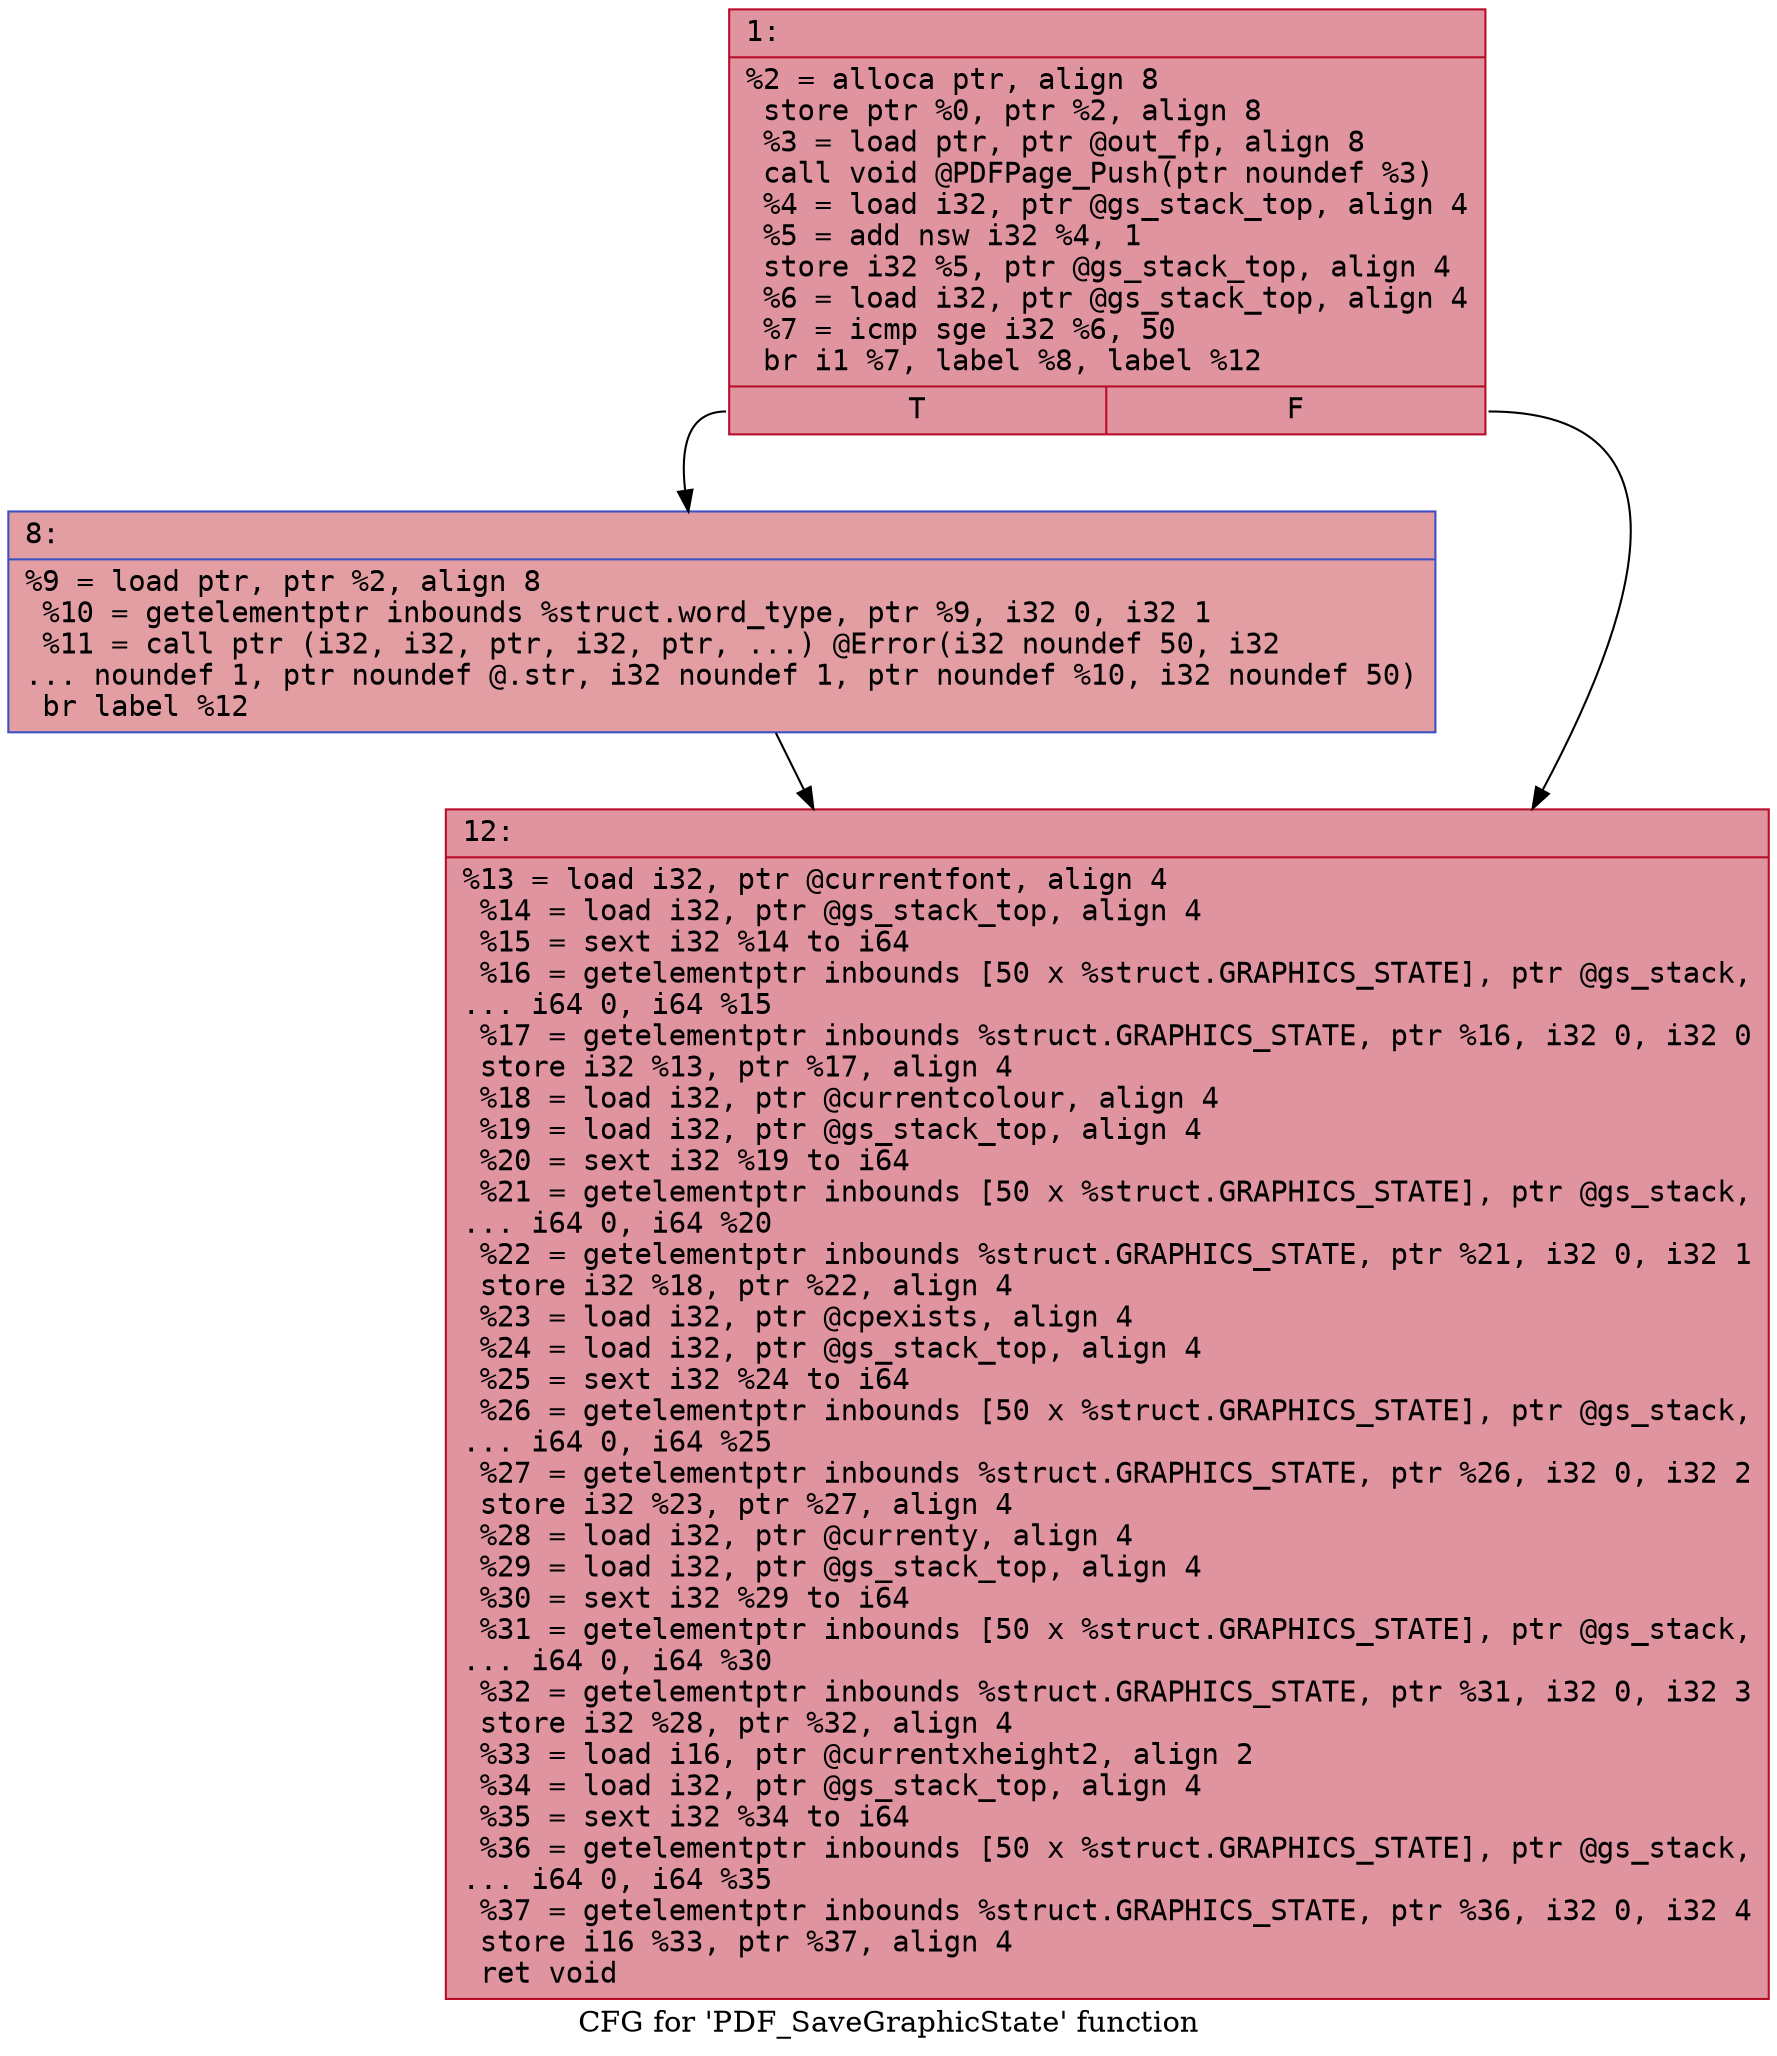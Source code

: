 digraph "CFG for 'PDF_SaveGraphicState' function" {
	label="CFG for 'PDF_SaveGraphicState' function";

	Node0x600001620690 [shape=record,color="#b70d28ff", style=filled, fillcolor="#b70d2870" fontname="Courier",label="{1:\l|  %2 = alloca ptr, align 8\l  store ptr %0, ptr %2, align 8\l  %3 = load ptr, ptr @out_fp, align 8\l  call void @PDFPage_Push(ptr noundef %3)\l  %4 = load i32, ptr @gs_stack_top, align 4\l  %5 = add nsw i32 %4, 1\l  store i32 %5, ptr @gs_stack_top, align 4\l  %6 = load i32, ptr @gs_stack_top, align 4\l  %7 = icmp sge i32 %6, 50\l  br i1 %7, label %8, label %12\l|{<s0>T|<s1>F}}"];
	Node0x600001620690:s0 -> Node0x6000016206e0[tooltip="1 -> 8\nProbability 50.00%" ];
	Node0x600001620690:s1 -> Node0x600001620730[tooltip="1 -> 12\nProbability 50.00%" ];
	Node0x6000016206e0 [shape=record,color="#3d50c3ff", style=filled, fillcolor="#be242e70" fontname="Courier",label="{8:\l|  %9 = load ptr, ptr %2, align 8\l  %10 = getelementptr inbounds %struct.word_type, ptr %9, i32 0, i32 1\l  %11 = call ptr (i32, i32, ptr, i32, ptr, ...) @Error(i32 noundef 50, i32\l... noundef 1, ptr noundef @.str, i32 noundef 1, ptr noundef %10, i32 noundef 50)\l  br label %12\l}"];
	Node0x6000016206e0 -> Node0x600001620730[tooltip="8 -> 12\nProbability 100.00%" ];
	Node0x600001620730 [shape=record,color="#b70d28ff", style=filled, fillcolor="#b70d2870" fontname="Courier",label="{12:\l|  %13 = load i32, ptr @currentfont, align 4\l  %14 = load i32, ptr @gs_stack_top, align 4\l  %15 = sext i32 %14 to i64\l  %16 = getelementptr inbounds [50 x %struct.GRAPHICS_STATE], ptr @gs_stack,\l... i64 0, i64 %15\l  %17 = getelementptr inbounds %struct.GRAPHICS_STATE, ptr %16, i32 0, i32 0\l  store i32 %13, ptr %17, align 4\l  %18 = load i32, ptr @currentcolour, align 4\l  %19 = load i32, ptr @gs_stack_top, align 4\l  %20 = sext i32 %19 to i64\l  %21 = getelementptr inbounds [50 x %struct.GRAPHICS_STATE], ptr @gs_stack,\l... i64 0, i64 %20\l  %22 = getelementptr inbounds %struct.GRAPHICS_STATE, ptr %21, i32 0, i32 1\l  store i32 %18, ptr %22, align 4\l  %23 = load i32, ptr @cpexists, align 4\l  %24 = load i32, ptr @gs_stack_top, align 4\l  %25 = sext i32 %24 to i64\l  %26 = getelementptr inbounds [50 x %struct.GRAPHICS_STATE], ptr @gs_stack,\l... i64 0, i64 %25\l  %27 = getelementptr inbounds %struct.GRAPHICS_STATE, ptr %26, i32 0, i32 2\l  store i32 %23, ptr %27, align 4\l  %28 = load i32, ptr @currenty, align 4\l  %29 = load i32, ptr @gs_stack_top, align 4\l  %30 = sext i32 %29 to i64\l  %31 = getelementptr inbounds [50 x %struct.GRAPHICS_STATE], ptr @gs_stack,\l... i64 0, i64 %30\l  %32 = getelementptr inbounds %struct.GRAPHICS_STATE, ptr %31, i32 0, i32 3\l  store i32 %28, ptr %32, align 4\l  %33 = load i16, ptr @currentxheight2, align 2\l  %34 = load i32, ptr @gs_stack_top, align 4\l  %35 = sext i32 %34 to i64\l  %36 = getelementptr inbounds [50 x %struct.GRAPHICS_STATE], ptr @gs_stack,\l... i64 0, i64 %35\l  %37 = getelementptr inbounds %struct.GRAPHICS_STATE, ptr %36, i32 0, i32 4\l  store i16 %33, ptr %37, align 4\l  ret void\l}"];
}
